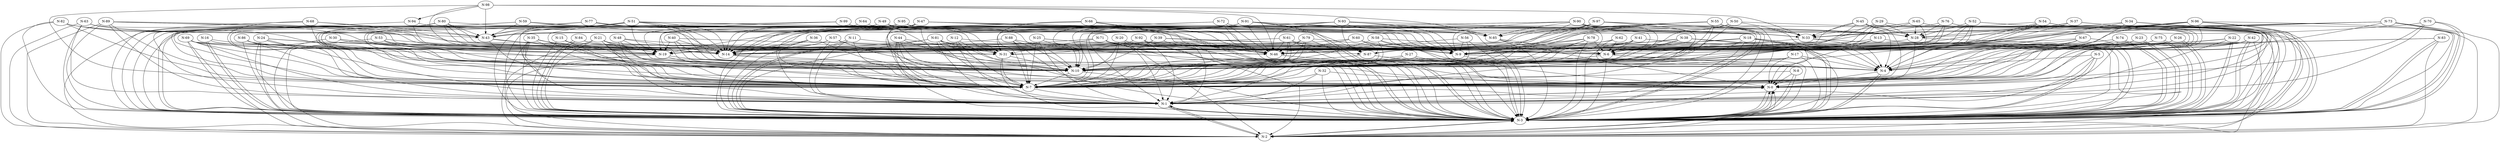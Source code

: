 digraph G {
    "N-0" -> "N-1";
    "N-0" -> "N-2";
    "N-0" -> "N-3";
    "N-1" -> "N-0";
    "N-1" -> "N-2";
    "N-1" -> "N-3";
    "N-2" -> "N-0";
    "N-2" -> "N-1";
    "N-2" -> "N-3";
    "N-3" -> "N-0";
    "N-3" -> "N-1";
    "N-3" -> "N-2";
    "N-3" -> "N-0";
    "N-4" -> "N-3";
    "N-4" -> "N-3";
    "N-4" -> "N-0";
    "N-5" -> "N-0";
    "N-5" -> "N-1";
    "N-5" -> "N-3";
    "N-5" -> "N-3";
    "N-5" -> "N-4";
    "N-6" -> "N-4";
    "N-6" -> "N-3";
    "N-6" -> "N-1";
    "N-7" -> "N-1";
    "N-8" -> "N-7";
    "N-8" -> "N-3";
    "N-8" -> "N-0";
    "N-8" -> "N-3";
    "N-9" -> "N-4";
    "N-9" -> "N-3";
    "N-10" -> "N-7";
    "N-10" -> "N-3";
    "N-11" -> "N-1";
    "N-11" -> "N-3";
    "N-11" -> "N-7";
    "N-11" -> "N-3";
    "N-11" -> "N-9";
    "N-12" -> "N-10";
    "N-12" -> "N-9";
    "N-12" -> "N-7";
    "N-12" -> "N-1";
    "N-13" -> "N-7";
    "N-13" -> "N-3";
    "N-13" -> "N-0";
    "N-13" -> "N-9";
    "N-14" -> "N-10";
    "N-14" -> "N-7";
    "N-15" -> "N-7";
    "N-15" -> "N-10";
    "N-15" -> "N-3";
    "N-15" -> "N-14";
    "N-16" -> "N-3";
    "N-16" -> "N-7";
    "N-16" -> "N-3";
    "N-16" -> "N-14";
    "N-17" -> "N-0";
    "N-17" -> "N-4";
    "N-17" -> "N-3";
    "N-17" -> "N-10";
    "N-17" -> "N-7";
    "N-18" -> "N-9";
    "N-18" -> "N-7";
    "N-18" -> "N-6";
    "N-18" -> "N-0";
    "N-18" -> "N-3";
    "N-18" -> "N-3";
    "N-18" -> "N-1";
    "N-19" -> "N-10";
    "N-19" -> "N-7";
    "N-19" -> "N-2";
    "N-20" -> "N-7";
    "N-20" -> "N-10";
    "N-20" -> "N-3";
    "N-20" -> "N-2";
    "N-20" -> "N-9";
    "N-21" -> "N-2";
    "N-21" -> "N-7";
    "N-21" -> "N-1";
    "N-21" -> "N-9";
    "N-21" -> "N-10";
    "N-21" -> "N-6";
    "N-21" -> "N-3";
    "N-21" -> "N-19";
    "N-22" -> "N-1";
    "N-22" -> "N-9";
    "N-22" -> "N-3";
    "N-22" -> "N-3";
    "N-22" -> "N-4";
    "N-23" -> "N-3";
    "N-23" -> "N-9";
    "N-23" -> "N-3";
    "N-23" -> "N-7";
    "N-24" -> "N-3";
    "N-24" -> "N-1";
    "N-24" -> "N-7";
    "N-24" -> "N-14";
    "N-24" -> "N-9";
    "N-24" -> "N-2";
    "N-25" -> "N-7";
    "N-25" -> "N-9";
    "N-25" -> "N-6";
    "N-25" -> "N-10";
    "N-25" -> "N-1";
    "N-26" -> "N-7";
    "N-26" -> "N-6";
    "N-26" -> "N-3";
    "N-26" -> "N-3";
    "N-26" -> "N-9";
    "N-26" -> "N-4";
    "N-27" -> "N-3";
    "N-27" -> "N-7";
    "N-27" -> "N-0";
    "N-27" -> "N-10";
    "N-28" -> "N-0";
    "N-28" -> "N-3";
    "N-28" -> "N-14";
    "N-29" -> "N-28";
    "N-29" -> "N-9";
    "N-29" -> "N-6";
    "N-29" -> "N-3";
    "N-29" -> "N-10";
    "N-30" -> "N-7";
    "N-30" -> "N-3";
    "N-30" -> "N-19";
    "N-30" -> "N-9";
    "N-31" -> "N-10";
    "N-31" -> "N-3";
    "N-31" -> "N-7";
    "N-32" -> "N-0";
    "N-32" -> "N-1";
    "N-32" -> "N-3";
    "N-32" -> "N-7";
    "N-33" -> "N-19";
    "N-33" -> "N-3";
    "N-33" -> "N-4";
    "N-34" -> "N-33";
    "N-34" -> "N-3";
    "N-34" -> "N-7";
    "N-34" -> "N-1";
    "N-34" -> "N-4";
    "N-34" -> "N-10";
    "N-35" -> "N-10";
    "N-35" -> "N-19";
    "N-35" -> "N-1";
    "N-35" -> "N-3";
    "N-35" -> "N-14";
    "N-35" -> "N-0";
    "N-35" -> "N-2";
    "N-35" -> "N-7";
    "N-36" -> "N-14";
    "N-36" -> "N-7";
    "N-36" -> "N-3";
    "N-36" -> "N-0";
    "N-37" -> "N-9";
    "N-37" -> "N-3";
    "N-37" -> "N-1";
    "N-37" -> "N-0";
    "N-37" -> "N-28";
    "N-37" -> "N-14";
    "N-38" -> "N-9";
    "N-38" -> "N-7";
    "N-38" -> "N-14";
    "N-38" -> "N-2";
    "N-38" -> "N-4";
    "N-38" -> "N-6";
    "N-39" -> "N-6";
    "N-39" -> "N-10";
    "N-39" -> "N-9";
    "N-39" -> "N-1";
    "N-39" -> "N-3";
    "N-39" -> "N-19";
    "N-40" -> "N-9";
    "N-40" -> "N-14";
    "N-40" -> "N-19";
    "N-40" -> "N-7";
    "N-40" -> "N-10";
    "N-41" -> "N-3";
    "N-41" -> "N-19";
    "N-41" -> "N-4";
    "N-41" -> "N-7";
    "N-41" -> "N-6";
    "N-42" -> "N-3";
    "N-42" -> "N-3";
    "N-42" -> "N-2";
    "N-42" -> "N-4";
    "N-42" -> "N-7";
    "N-42" -> "N-9";
    "N-42" -> "N-0";
    "N-43" -> "N-9";
    "N-43" -> "N-19";
    "N-43" -> "N-7";
    "N-44" -> "N-7";
    "N-44" -> "N-4";
    "N-44" -> "N-1";
    "N-44" -> "N-3";
    "N-44" -> "N-31";
    "N-44" -> "N-10";
    "N-45" -> "N-33";
    "N-45" -> "N-7";
    "N-45" -> "N-4";
    "N-45" -> "N-6";
    "N-45" -> "N-28";
    "N-45" -> "N-3";
    "N-45" -> "N-31";
    "N-46" -> "N-0";
    "N-46" -> "N-3";
    "N-47" -> "N-0";
    "N-47" -> "N-7";
    "N-47" -> "N-46";
    "N-47" -> "N-14";
    "N-47" -> "N-33";
    "N-47" -> "N-3";
    "N-47" -> "N-28";
    "N-47" -> "N-9";
    "N-47" -> "N-1";
    "N-47" -> "N-43";
    "N-48" -> "N-14";
    "N-48" -> "N-7";
    "N-48" -> "N-1";
    "N-48" -> "N-10";
    "N-48" -> "N-31";
    "N-49" -> "N-3";
    "N-49" -> "N-31";
    "N-49" -> "N-43";
    "N-49" -> "N-10";
    "N-49" -> "N-33";
    "N-49" -> "N-46";
    "N-49" -> "N-7";
    "N-50" -> "N-7";
    "N-50" -> "N-6";
    "N-50" -> "N-33";
    "N-50" -> "N-46";
    "N-50" -> "N-2";
    "N-51" -> "N-7";
    "N-51" -> "N-0";
    "N-51" -> "N-3";
    "N-51" -> "N-3";
    "N-51" -> "N-4";
    "N-51" -> "N-14";
    "N-51" -> "N-10";
    "N-51" -> "N-9";
    "N-51" -> "N-19";
    "N-51" -> "N-43";
    "N-51" -> "N-33";
    "N-52" -> "N-2";
    "N-52" -> "N-28";
    "N-52" -> "N-9";
    "N-52" -> "N-3";
    "N-52" -> "N-10";
    "N-52" -> "N-46";
    "N-52" -> "N-31";
    "N-53" -> "N-19";
    "N-53" -> "N-46";
    "N-53" -> "N-3";
    "N-53" -> "N-14";
    "N-53" -> "N-7";
    "N-54" -> "N-7";
    "N-54" -> "N-10";
    "N-54" -> "N-33";
    "N-54" -> "N-9";
    "N-54" -> "N-3";
    "N-54" -> "N-6";
    "N-54" -> "N-0";
    "N-55" -> "N-10";
    "N-55" -> "N-33";
    "N-55" -> "N-3";
    "N-55" -> "N-9";
    "N-55" -> "N-14";
    "N-55" -> "N-46";
    "N-55" -> "N-7";
    "N-55" -> "N-4";
    "N-55" -> "N-1";
    "N-56" -> "N-9";
    "N-56" -> "N-10";
    "N-56" -> "N-46";
    "N-56" -> "N-3";
    "N-57" -> "N-10";
    "N-57" -> "N-14";
    "N-57" -> "N-3";
    "N-57" -> "N-1";
    "N-57" -> "N-46";
    "N-58" -> "N-9";
    "N-58" -> "N-3";
    "N-58" -> "N-7";
    "N-58" -> "N-10";
    "N-58" -> "N-6";
    "N-59" -> "N-46";
    "N-59" -> "N-43";
    "N-59" -> "N-9";
    "N-59" -> "N-3";
    "N-59" -> "N-7";
    "N-59" -> "N-14";
    "N-60" -> "N-6";
    "N-60" -> "N-9";
    "N-60" -> "N-46";
    "N-60" -> "N-14";
    "N-60" -> "N-3";
    "N-60" -> "N-7";
    "N-61" -> "N-7";
    "N-61" -> "N-10";
    "N-61" -> "N-46";
    "N-61" -> "N-3";
    "N-61" -> "N-14";
    "N-61" -> "N-9";
    "N-62" -> "N-3";
    "N-62" -> "N-9";
    "N-62" -> "N-14";
    "N-62" -> "N-6";
    "N-63" -> "N-9";
    "N-63" -> "N-3";
    "N-63" -> "N-14";
    "N-63" -> "N-43";
    "N-63" -> "N-1";
    "N-63" -> "N-2";
    "N-64" -> "N-46";
    "N-64" -> "N-10";
    "N-64" -> "N-33";
    "N-64" -> "N-7";
    "N-65" -> "N-9";
    "N-65" -> "N-33";
    "N-65" -> "N-3";
    "N-65" -> "N-7";
    "N-65" -> "N-28";
    "N-65" -> "N-19";
    "N-66" -> "N-3";
    "N-66" -> "N-1";
    "N-66" -> "N-14";
    "N-66" -> "N-7";
    "N-66" -> "N-33";
    "N-66" -> "N-3";
    "N-67" -> "N-0";
    "N-67" -> "N-3";
    "N-67" -> "N-4";
    "N-67" -> "N-46";
    "N-67" -> "N-10";
    "N-68" -> "N-43";
    "N-68" -> "N-7";
    "N-68" -> "N-46";
    "N-68" -> "N-3";
    "N-68" -> "N-10";
    "N-69" -> "N-14";
    "N-69" -> "N-2";
    "N-69" -> "N-1";
    "N-69" -> "N-7";
    "N-69" -> "N-3";
    "N-69" -> "N-4";
    "N-69" -> "N-19";
    "N-70" -> "N-3";
    "N-70" -> "N-33";
    "N-70" -> "N-3";
    "N-70" -> "N-0";
    "N-70" -> "N-1";
    "N-71" -> "N-1";
    "N-71" -> "N-14";
    "N-71" -> "N-31";
    "N-71" -> "N-3";
    "N-71" -> "N-6";
    "N-71" -> "N-46";
    "N-72" -> "N-28";
    "N-72" -> "N-46";
    "N-72" -> "N-14";
    "N-72" -> "N-19";
    "N-72" -> "N-3";
    "N-72" -> "N-9";
    "N-73" -> "N-33";
    "N-73" -> "N-2";
    "N-73" -> "N-10";
    "N-73" -> "N-7";
    "N-73" -> "N-46";
    "N-73" -> "N-3";
    "N-73" -> "N-3";
    "N-74" -> "N-1";
    "N-74" -> "N-3";
    "N-74" -> "N-14";
    "N-74" -> "N-4";
    "N-74" -> "N-3";
    "N-75" -> "N-3";
    "N-75" -> "N-7";
    "N-75" -> "N-9";
    "N-75" -> "N-3";
    "N-76" -> "N-9";
    "N-76" -> "N-7";
    "N-76" -> "N-3";
    "N-76" -> "N-28";
    "N-76" -> "N-10";
    "N-76" -> "N-33";
    "N-77" -> "N-3";
    "N-77" -> "N-7";
    "N-77" -> "N-14";
    "N-77" -> "N-33";
    "N-77" -> "N-10";
    "N-77" -> "N-46";
    "N-78" -> "N-9";
    "N-78" -> "N-3";
    "N-78" -> "N-6";
    "N-78" -> "N-10";
    "N-78" -> "N-46";
    "N-78" -> "N-7";
    "N-79" -> "N-46";
    "N-79" -> "N-10";
    "N-79" -> "N-0";
    "N-79" -> "N-3";
    "N-79" -> "N-14";
    "N-79" -> "N-7";
    "N-80" -> "N-14";
    "N-80" -> "N-10";
    "N-80" -> "N-7";
    "N-80" -> "N-1";
    "N-80" -> "N-9";
    "N-80" -> "N-28";
    "N-80" -> "N-43";
    "N-80" -> "N-46";
    "N-80" -> "N-2";
    "N-81" -> "N-4";
    "N-81" -> "N-7";
    "N-81" -> "N-46";
    "N-81" -> "N-3";
    "N-81" -> "N-19";
    "N-81" -> "N-10";
    "N-81" -> "N-31";
    "N-81" -> "N-9";
    "N-81" -> "N-1";
    "N-82" -> "N-19";
    "N-82" -> "N-3";
    "N-82" -> "N-0";
    "N-82" -> "N-43";
    "N-82" -> "N-2";
    "N-82" -> "N-7";
    "N-83" -> "N-3";
    "N-83" -> "N-3";
    "N-83" -> "N-6";
    "N-83" -> "N-9";
    "N-83" -> "N-2";
    "N-84" -> "N-3";
    "N-84" -> "N-31";
    "N-84" -> "N-3";
    "N-84" -> "N-14";
    "N-85" -> "N-0";
    "N-85" -> "N-3";
    "N-85" -> "N-6";
    "N-86" -> "N-14";
    "N-86" -> "N-10";
    "N-86" -> "N-2";
    "N-86" -> "N-1";
    "N-86" -> "N-7";
    "N-87" -> "N-3";
    "N-87" -> "N-7";
    "N-88" -> "N-0";
    "N-88" -> "N-10";
    "N-88" -> "N-7";
    "N-88" -> "N-14";
    "N-88" -> "N-3";
    "N-89" -> "N-2";
    "N-89" -> "N-33";
    "N-89" -> "N-7";
    "N-89" -> "N-14";
    "N-89" -> "N-46";
    "N-89" -> "N-3";
    "N-89" -> "N-1";
    "N-90" -> "N-7";
    "N-90" -> "N-10";
    "N-90" -> "N-28";
    "N-90" -> "N-3";
    "N-90" -> "N-3";
    "N-90" -> "N-19";
    "N-90" -> "N-9";
    "N-90" -> "N-85";
    "N-90" -> "N-1";
    "N-90" -> "N-14";
    "N-90" -> "N-6";
    "N-91" -> "N-1";
    "N-91" -> "N-10";
    "N-91" -> "N-28";
    "N-91" -> "N-9";
    "N-91" -> "N-3";
    "N-91" -> "N-46";
    "N-91" -> "N-3";
    "N-91" -> "N-43";
    "N-91" -> "N-31";
    "N-91" -> "N-7";
    "N-92" -> "N-6";
    "N-92" -> "N-87";
    "N-92" -> "N-1";
    "N-92" -> "N-3";
    "N-92" -> "N-19";
    "N-92" -> "N-31";
    "N-92" -> "N-2";
    "N-93" -> "N-7";
    "N-93" -> "N-14";
    "N-93" -> "N-85";
    "N-93" -> "N-6";
    "N-93" -> "N-10";
    "N-93" -> "N-46";
    "N-93" -> "N-87";
    "N-93" -> "N-9";
    "N-93" -> "N-3";
    "N-94" -> "N-85";
    "N-94" -> "N-7";
    "N-94" -> "N-14";
    "N-95" -> "N-46";
    "N-95" -> "N-3";
    "N-95" -> "N-43";
    "N-95" -> "N-85";
    "N-95" -> "N-14";
    "N-95" -> "N-0";
    "N-95" -> "N-10";
    "N-96" -> "N-2";
    "N-96" -> "N-7";
    "N-96" -> "N-3";
    "N-96" -> "N-87";
    "N-96" -> "N-4";
    "N-96" -> "N-10";
    "N-96" -> "N-3";
    "N-96" -> "N-28";
    "N-97" -> "N-85";
    "N-97" -> "N-10";
    "N-97" -> "N-46";
    "N-97" -> "N-87";
    "N-97" -> "N-3";
    "N-97" -> "N-2";
    "N-97" -> "N-7";
    "N-98" -> "N-43";
    "N-98" -> "N-7";
    "N-98" -> "N-46";
    "N-98" -> "N-33";
    "N-98" -> "N-94";
    "N-98" -> "N-85";
    "N-98" -> "N-14";
    "N-99" -> "N-85";
    "N-99" -> "N-7";
    "N-99" -> "N-31";
    "N-99" -> "N-87";
    "N-99" -> "N-19";
    "N-99" -> "N-3";
    "N-99" -> "N-9";
}
